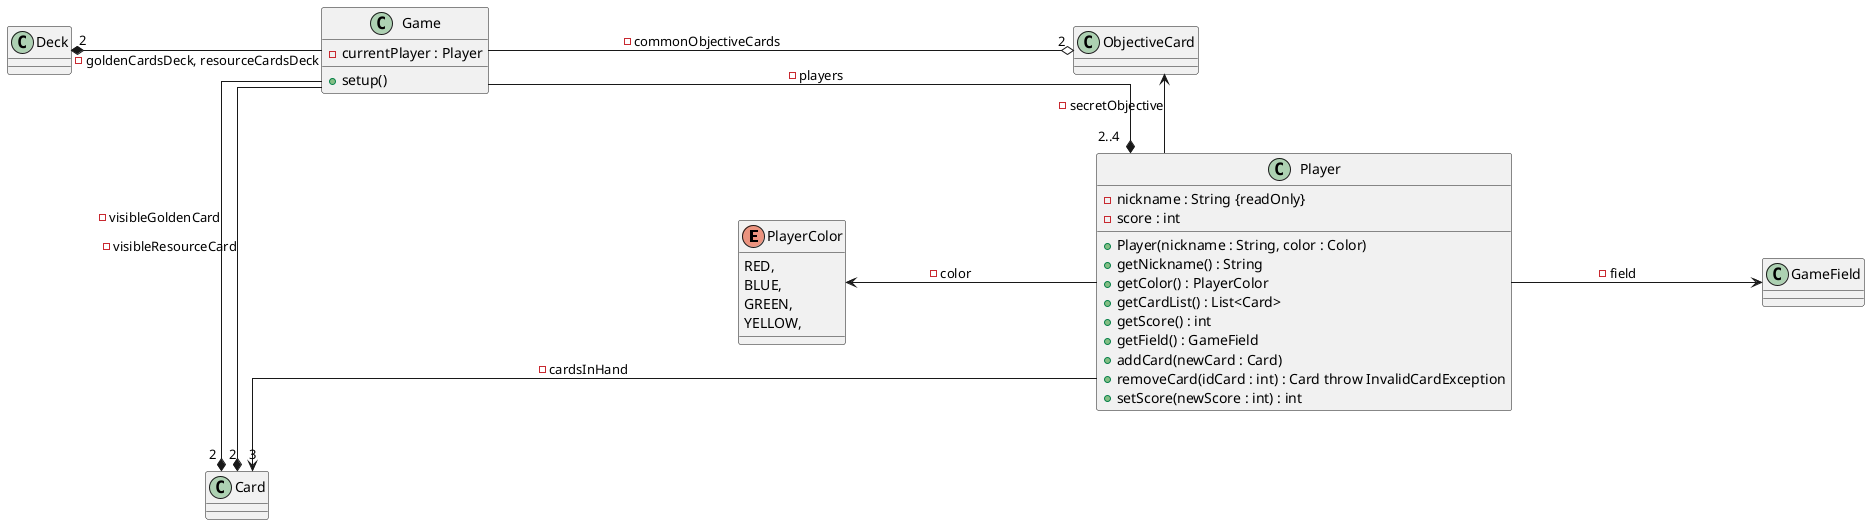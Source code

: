 @startuml

!startsub GAME
skinparam linetype ortho
skinparam nodesep 250
skinparam ranksep 60

enum PlayerColor {
    RED,
    BLUE,
    GREEN,
    YELLOW,
}

class Game {
    - currentPlayer : Player
    + setup()
}

class Player {
    - nickname : String {readOnly}
    - score : int
    + Player(nickname : String, color : Color)
    + getNickname() : String
    + getColor() : PlayerColor
    + getCardList() : List<Card>
    + getScore() : int
    + getField() : GameField
    + addCard(newCard : Card)
    + removeCard(idCard : int) : Card throw InvalidCardException
    + setScore(newScore : int) : int
}
'note top: getCardList() returns card in the same position used by removeCard()

Player -l-> PlayerColor : - color
Player -u-> ObjectiveCard : - secretObjective
Player --> "3" Card : - cardsInHand
Player -r-> GameField : -field

Game -d-* "2..4" Player : - players
Game -l-* "2" Deck : - goldenCardsDeck, resourceCardsDeck
Game --* "2" Card : - visibleGoldenCard
Game --* "2" Card : - visibleResourceCard
Game -r-o "2" ObjectiveCard : - commonObjectiveCards

!endsub

@enduml